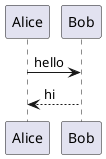 {
  "sha1": "c90m565uzg2yn5sksdueer5n4vhihsk",
  "insertion": {
    "when": "2024-06-01T09:03:01.086Z",
    "url": "https://github.com/plantuml/plantuml/pull/1307#issuecomment-1455198456",
    "user": "plantuml@gmail.com"
  }
}
@startuml
Alice -> Bob : hello
Bob --_> Alice : hi
@enduml
